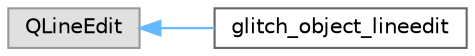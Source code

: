digraph "Graphical Class Hierarchy"
{
 // LATEX_PDF_SIZE
  bgcolor="transparent";
  edge [fontname=Helvetica,fontsize=10,labelfontname=Helvetica,labelfontsize=10];
  node [fontname=Helvetica,fontsize=10,shape=box,height=0.2,width=0.4];
  rankdir="LR";
  Node0 [id="Node000000",label="QLineEdit",height=0.2,width=0.4,color="grey60", fillcolor="#E0E0E0", style="filled",tooltip=" "];
  Node0 -> Node1 [id="edge21_Node000000_Node000001",dir="back",color="steelblue1",style="solid",tooltip=" "];
  Node1 [id="Node000001",label="glitch_object_lineedit",height=0.2,width=0.4,color="grey40", fillcolor="white", style="filled",URL="$classglitch__object__lineedit.html",tooltip=" "];
}
